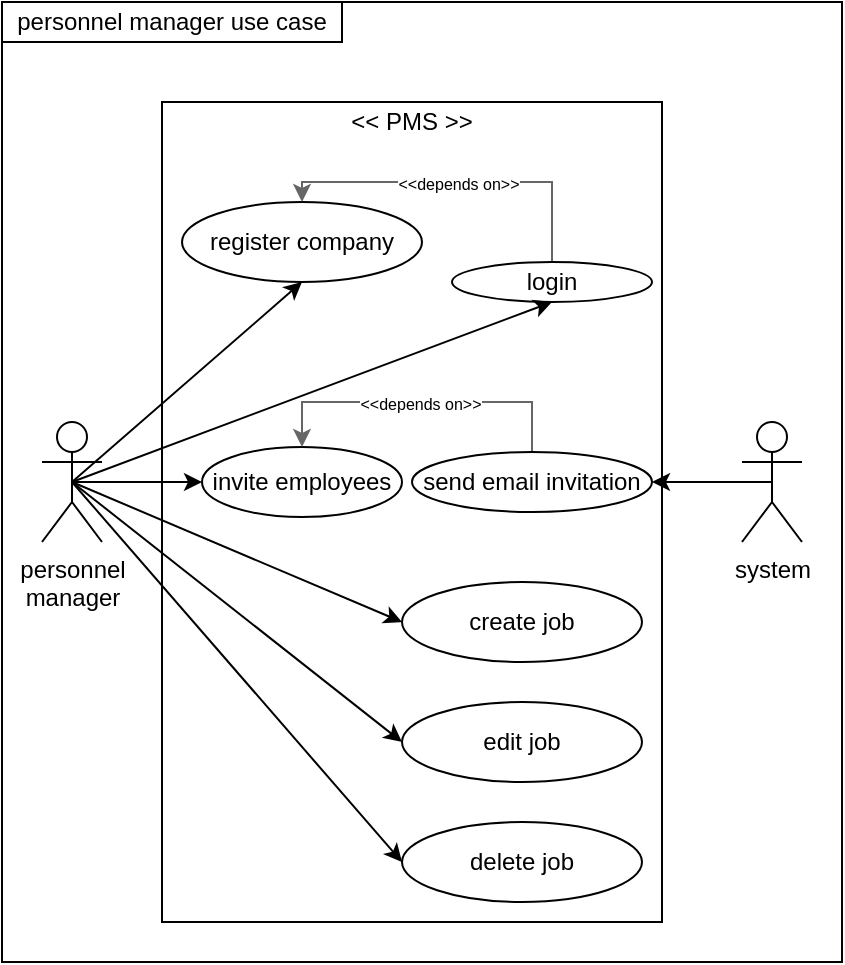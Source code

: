 <mxfile version="13.3.9" type="device"><diagram id="CWgRPd5SlY_TrsAYoqHZ" name="Page-1"><mxGraphModel dx="1373" dy="825" grid="1" gridSize="10" guides="1" tooltips="1" connect="1" arrows="1" fold="1" page="1" pageScale="1" pageWidth="850" pageHeight="1100" math="0" shadow="0"><root><mxCell id="0"/><mxCell id="1" parent="0"/><mxCell id="Gqdu9g_QST-f_VGEFTI6-1" value="" style="rounded=0;whiteSpace=wrap;html=1;" vertex="1" parent="1"><mxGeometry x="200" y="80" width="420" height="480" as="geometry"/></mxCell><mxCell id="Gqdu9g_QST-f_VGEFTI6-2" value="personnel manager use case" style="rounded=0;whiteSpace=wrap;html=1;" vertex="1" parent="1"><mxGeometry x="200" y="80" width="170" height="20" as="geometry"/></mxCell><mxCell id="Gqdu9g_QST-f_VGEFTI6-4" value="personnel&lt;br&gt;manager" style="shape=umlActor;verticalLabelPosition=bottom;verticalAlign=top;html=1;" vertex="1" parent="1"><mxGeometry x="220" y="290" width="30" height="60" as="geometry"/></mxCell><mxCell id="Gqdu9g_QST-f_VGEFTI6-5" value="" style="rounded=0;whiteSpace=wrap;html=1;" vertex="1" parent="1"><mxGeometry x="280" y="130" width="250" height="410" as="geometry"/></mxCell><mxCell id="Gqdu9g_QST-f_VGEFTI6-6" value="&amp;lt;&amp;lt; PMS &amp;gt;&amp;gt;" style="rounded=0;whiteSpace=wrap;html=1;opacity=0;" vertex="1" parent="1"><mxGeometry x="280" y="130" width="250" height="20" as="geometry"/></mxCell><mxCell id="Gqdu9g_QST-f_VGEFTI6-8" value="register company" style="ellipse;whiteSpace=wrap;html=1;strokeColor=#000000;strokeWidth=1;" vertex="1" parent="1"><mxGeometry x="290" y="180" width="120" height="40" as="geometry"/></mxCell><mxCell id="Gqdu9g_QST-f_VGEFTI6-12" value="&lt;font style=&quot;font-size: 8px&quot;&gt;&amp;lt;&amp;lt;depends on&amp;gt;&amp;gt;&lt;/font&gt;" style="edgeStyle=elbowEdgeStyle;rounded=0;orthogonalLoop=1;jettySize=auto;html=1;exitX=0.5;exitY=0;exitDx=0;exitDy=0;entryX=0.5;entryY=0;entryDx=0;entryDy=0;fillColor=#f5f5f5;strokeColor=#666666;" edge="1" parent="1" source="Gqdu9g_QST-f_VGEFTI6-9" target="Gqdu9g_QST-f_VGEFTI6-8"><mxGeometry relative="1" as="geometry"><Array as="points"><mxPoint x="490" y="170"/></Array></mxGeometry></mxCell><mxCell id="Gqdu9g_QST-f_VGEFTI6-9" value="login" style="ellipse;whiteSpace=wrap;html=1;strokeColor=#000000;strokeWidth=1;" vertex="1" parent="1"><mxGeometry x="425" y="210" width="100" height="20" as="geometry"/></mxCell><mxCell id="Gqdu9g_QST-f_VGEFTI6-10" style="rounded=0;orthogonalLoop=1;jettySize=auto;html=1;exitX=0.5;exitY=0.5;exitDx=0;exitDy=0;exitPerimeter=0;entryX=0.5;entryY=1;entryDx=0;entryDy=0;" edge="1" parent="1" source="Gqdu9g_QST-f_VGEFTI6-4" target="Gqdu9g_QST-f_VGEFTI6-8"><mxGeometry relative="1" as="geometry"/></mxCell><mxCell id="Gqdu9g_QST-f_VGEFTI6-11" style="edgeStyle=none;rounded=0;orthogonalLoop=1;jettySize=auto;html=1;exitX=0.5;exitY=0.5;exitDx=0;exitDy=0;exitPerimeter=0;entryX=0.5;entryY=1;entryDx=0;entryDy=0;" edge="1" parent="1" source="Gqdu9g_QST-f_VGEFTI6-4" target="Gqdu9g_QST-f_VGEFTI6-9"><mxGeometry relative="1" as="geometry"/></mxCell><mxCell id="Gqdu9g_QST-f_VGEFTI6-15" value="invite employees" style="ellipse;whiteSpace=wrap;html=1;strokeColor=#000000;strokeWidth=1;" vertex="1" parent="1"><mxGeometry x="300" y="302.5" width="100" height="35" as="geometry"/></mxCell><mxCell id="Gqdu9g_QST-f_VGEFTI6-16" value="create job" style="ellipse;whiteSpace=wrap;html=1;strokeColor=#000000;strokeWidth=1;" vertex="1" parent="1"><mxGeometry x="400" y="370" width="120" height="40" as="geometry"/></mxCell><mxCell id="Gqdu9g_QST-f_VGEFTI6-20" value="edit job" style="ellipse;whiteSpace=wrap;html=1;strokeColor=#000000;strokeWidth=1;" vertex="1" parent="1"><mxGeometry x="400" y="430" width="120" height="40" as="geometry"/></mxCell><mxCell id="Gqdu9g_QST-f_VGEFTI6-21" value="delete job" style="ellipse;whiteSpace=wrap;html=1;strokeColor=#000000;strokeWidth=1;" vertex="1" parent="1"><mxGeometry x="400" y="490" width="120" height="40" as="geometry"/></mxCell><mxCell id="Gqdu9g_QST-f_VGEFTI6-23" style="rounded=0;orthogonalLoop=1;jettySize=auto;html=1;exitX=0.5;exitY=0.5;exitDx=0;exitDy=0;exitPerimeter=0;entryX=0;entryY=0.5;entryDx=0;entryDy=0;" edge="1" parent="1" source="Gqdu9g_QST-f_VGEFTI6-4" target="Gqdu9g_QST-f_VGEFTI6-15"><mxGeometry relative="1" as="geometry"/></mxCell><mxCell id="Gqdu9g_QST-f_VGEFTI6-24" style="edgeStyle=none;rounded=0;orthogonalLoop=1;jettySize=auto;html=1;exitX=0.5;exitY=0.5;exitDx=0;exitDy=0;exitPerimeter=0;entryX=0;entryY=0.5;entryDx=0;entryDy=0;" edge="1" parent="1" source="Gqdu9g_QST-f_VGEFTI6-4" target="Gqdu9g_QST-f_VGEFTI6-16"><mxGeometry relative="1" as="geometry"/></mxCell><mxCell id="Gqdu9g_QST-f_VGEFTI6-25" style="edgeStyle=none;rounded=0;orthogonalLoop=1;jettySize=auto;html=1;exitX=0.5;exitY=0.5;exitDx=0;exitDy=0;exitPerimeter=0;entryX=0;entryY=0.5;entryDx=0;entryDy=0;" edge="1" parent="1" source="Gqdu9g_QST-f_VGEFTI6-4" target="Gqdu9g_QST-f_VGEFTI6-20"><mxGeometry relative="1" as="geometry"/></mxCell><mxCell id="Gqdu9g_QST-f_VGEFTI6-26" style="edgeStyle=none;rounded=0;orthogonalLoop=1;jettySize=auto;html=1;exitX=0.5;exitY=0.5;exitDx=0;exitDy=0;exitPerimeter=0;entryX=0;entryY=0.5;entryDx=0;entryDy=0;" edge="1" parent="1" source="Gqdu9g_QST-f_VGEFTI6-4" target="Gqdu9g_QST-f_VGEFTI6-21"><mxGeometry relative="1" as="geometry"/></mxCell><mxCell id="Gqdu9g_QST-f_VGEFTI6-31" style="edgeStyle=none;rounded=0;orthogonalLoop=1;jettySize=auto;html=1;exitX=0.5;exitY=0.5;exitDx=0;exitDy=0;exitPerimeter=0;entryX=1;entryY=0.5;entryDx=0;entryDy=0;" edge="1" parent="1" source="Gqdu9g_QST-f_VGEFTI6-29" target="Gqdu9g_QST-f_VGEFTI6-30"><mxGeometry relative="1" as="geometry"/></mxCell><mxCell id="Gqdu9g_QST-f_VGEFTI6-29" value="system" style="shape=umlActor;verticalLabelPosition=bottom;verticalAlign=top;html=1;strokeColor=#000000;strokeWidth=1;" vertex="1" parent="1"><mxGeometry x="570" y="290" width="30" height="60" as="geometry"/></mxCell><mxCell id="Gqdu9g_QST-f_VGEFTI6-32" value="&lt;font style=&quot;font-size: 8px&quot;&gt;&amp;lt;&amp;lt;depends on&amp;gt;&amp;gt;&lt;/font&gt;" style="edgeStyle=elbowEdgeStyle;rounded=0;orthogonalLoop=1;jettySize=auto;html=1;exitX=0.5;exitY=0;exitDx=0;exitDy=0;entryX=0.5;entryY=0;entryDx=0;entryDy=0;fillColor=#f5f5f5;strokeColor=#666666;" edge="1" parent="1" source="Gqdu9g_QST-f_VGEFTI6-30" target="Gqdu9g_QST-f_VGEFTI6-15"><mxGeometry relative="1" as="geometry"><Array as="points"><mxPoint x="400" y="280"/></Array></mxGeometry></mxCell><mxCell id="Gqdu9g_QST-f_VGEFTI6-30" value="send email invitation" style="ellipse;whiteSpace=wrap;html=1;strokeColor=#000000;strokeWidth=1;" vertex="1" parent="1"><mxGeometry x="405" y="305" width="120" height="30" as="geometry"/></mxCell></root></mxGraphModel></diagram></mxfile>